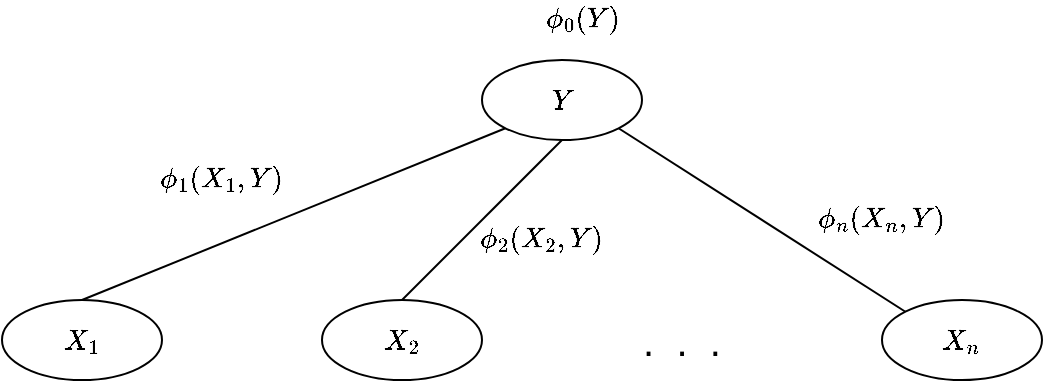 <mxfile version="13.6.2" type="device"><diagram id="zr-K3OfLGpkH3gHddRVS" name="Page-1"><mxGraphModel dx="1350" dy="816" grid="1" gridSize="10" guides="1" tooltips="1" connect="1" arrows="1" fold="1" page="1" pageScale="1" pageWidth="850" pageHeight="1100" math="1" shadow="0"><root><mxCell id="0"/><mxCell id="1" parent="0"/><mxCell id="5KpOQS8XR2LSIJM5_rZp-1" value="$$Y$$" style="ellipse;whiteSpace=wrap;html=1;" vertex="1" parent="1"><mxGeometry x="320" y="80" width="80" height="40" as="geometry"/></mxCell><mxCell id="5KpOQS8XR2LSIJM5_rZp-2" value="$$X_1$$" style="ellipse;whiteSpace=wrap;html=1;" vertex="1" parent="1"><mxGeometry x="80" y="200" width="80" height="40" as="geometry"/></mxCell><mxCell id="5KpOQS8XR2LSIJM5_rZp-3" value="&lt;span&gt;$$X_2$$&lt;/span&gt;" style="ellipse;whiteSpace=wrap;html=1;" vertex="1" parent="1"><mxGeometry x="240" y="200" width="80" height="40" as="geometry"/></mxCell><mxCell id="5KpOQS8XR2LSIJM5_rZp-4" value="&lt;span&gt;$$X_n$$&lt;/span&gt;" style="ellipse;whiteSpace=wrap;html=1;" vertex="1" parent="1"><mxGeometry x="520" y="200" width="80" height="40" as="geometry"/></mxCell><mxCell id="5KpOQS8XR2LSIJM5_rZp-5" value="" style="endArrow=none;html=1;exitX=0.5;exitY=0;exitDx=0;exitDy=0;entryX=0;entryY=1;entryDx=0;entryDy=0;" edge="1" parent="1" source="5KpOQS8XR2LSIJM5_rZp-2" target="5KpOQS8XR2LSIJM5_rZp-1"><mxGeometry width="50" height="50" relative="1" as="geometry"><mxPoint x="400" y="440" as="sourcePoint"/><mxPoint x="450" y="390" as="targetPoint"/></mxGeometry></mxCell><mxCell id="5KpOQS8XR2LSIJM5_rZp-6" value="" style="endArrow=none;html=1;exitX=0.5;exitY=0;exitDx=0;exitDy=0;entryX=0.5;entryY=1;entryDx=0;entryDy=0;" edge="1" parent="1" source="5KpOQS8XR2LSIJM5_rZp-3" target="5KpOQS8XR2LSIJM5_rZp-1"><mxGeometry width="50" height="50" relative="1" as="geometry"><mxPoint x="400" y="440" as="sourcePoint"/><mxPoint x="450" y="390" as="targetPoint"/></mxGeometry></mxCell><mxCell id="5KpOQS8XR2LSIJM5_rZp-7" value="" style="endArrow=none;html=1;exitX=1;exitY=1;exitDx=0;exitDy=0;entryX=0;entryY=0;entryDx=0;entryDy=0;" edge="1" parent="1" source="5KpOQS8XR2LSIJM5_rZp-1" target="5KpOQS8XR2LSIJM5_rZp-4"><mxGeometry width="50" height="50" relative="1" as="geometry"><mxPoint x="400" y="440" as="sourcePoint"/><mxPoint x="450" y="390" as="targetPoint"/></mxGeometry></mxCell><mxCell id="5KpOQS8XR2LSIJM5_rZp-8" value="&lt;font style=&quot;font-size: 20px&quot;&gt;.&amp;nbsp; .&amp;nbsp; .&lt;/font&gt;" style="text;html=1;strokeColor=none;fillColor=none;align=center;verticalAlign=middle;whiteSpace=wrap;rounded=0;" vertex="1" parent="1"><mxGeometry x="390" y="210" width="60" height="20" as="geometry"/></mxCell><mxCell id="5KpOQS8XR2LSIJM5_rZp-9" value="$$\phi_1(X_1, Y)$$" style="text;html=1;strokeColor=none;fillColor=none;align=center;verticalAlign=middle;whiteSpace=wrap;rounded=0;" vertex="1" parent="1"><mxGeometry x="170" y="130" width="40" height="20" as="geometry"/></mxCell><mxCell id="5KpOQS8XR2LSIJM5_rZp-10" value="$$\phi_2(X_2, Y)$$" style="text;html=1;strokeColor=none;fillColor=none;align=center;verticalAlign=middle;whiteSpace=wrap;rounded=0;" vertex="1" parent="1"><mxGeometry x="330" y="160" width="40" height="20" as="geometry"/></mxCell><mxCell id="5KpOQS8XR2LSIJM5_rZp-12" value="$$\phi_n(X_n, Y)$$" style="text;html=1;strokeColor=none;fillColor=none;align=center;verticalAlign=middle;whiteSpace=wrap;rounded=0;" vertex="1" parent="1"><mxGeometry x="500" y="150" width="40" height="20" as="geometry"/></mxCell><mxCell id="5KpOQS8XR2LSIJM5_rZp-13" value="$$\phi_0(Y)$$" style="text;html=1;strokeColor=none;fillColor=none;align=center;verticalAlign=middle;whiteSpace=wrap;rounded=0;" vertex="1" parent="1"><mxGeometry x="350" y="50" width="40" height="20" as="geometry"/></mxCell></root></mxGraphModel></diagram></mxfile>